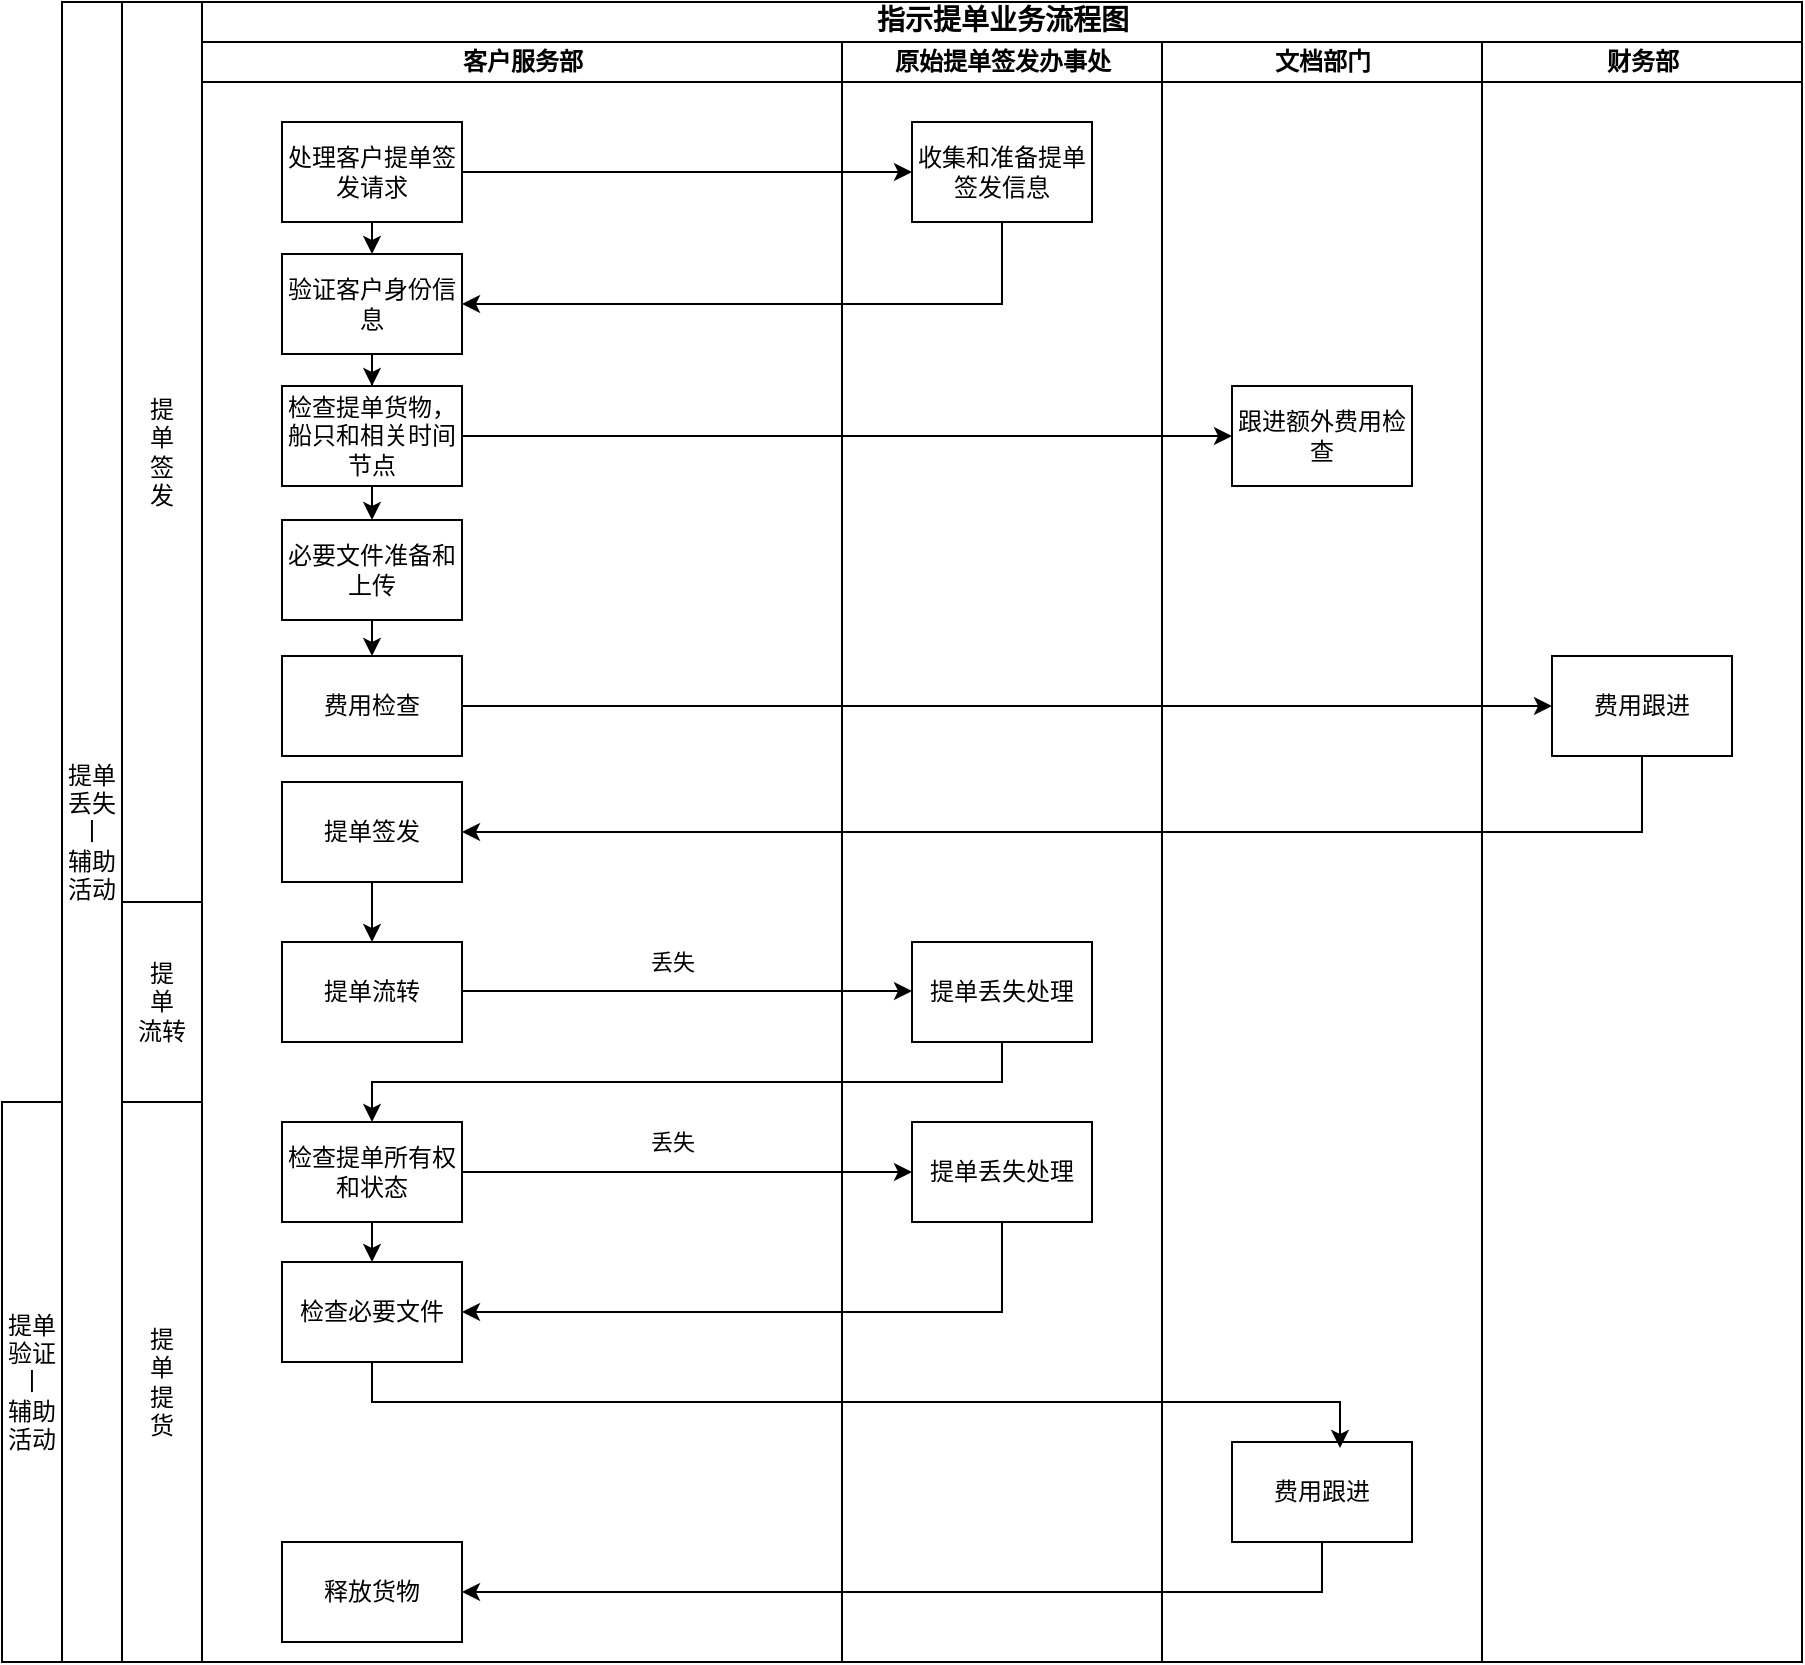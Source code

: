 <mxfile version="22.1.5" type="github">
  <diagram name="Page-1" id="74e2e168-ea6b-b213-b513-2b3c1d86103e">
    <mxGraphModel dx="1674" dy="758" grid="1" gridSize="10" guides="1" tooltips="1" connect="1" arrows="1" fold="1" page="1" pageScale="1" pageWidth="1100" pageHeight="850" background="none" math="0" shadow="0">
      <root>
        <mxCell id="0" />
        <mxCell id="1" parent="0" />
        <mxCell id="77e6c97f196da883-1" value="&lt;font style=&quot;font-size: 14px;&quot;&gt;指示提单业务流程图&lt;/font&gt;" style="swimlane;html=1;childLayout=stackLayout;startSize=20;rounded=0;shadow=0;labelBackgroundColor=none;strokeWidth=1;fontFamily=Verdana;fontSize=8;align=center;" parent="1" vertex="1">
          <mxGeometry x="140" y="40" width="800" height="830" as="geometry" />
        </mxCell>
        <mxCell id="77e6c97f196da883-2" value="客户服务部" style="swimlane;html=1;startSize=20;" parent="77e6c97f196da883-1" vertex="1">
          <mxGeometry y="20" width="320" height="810" as="geometry" />
        </mxCell>
        <mxCell id="OBNNiQf-UC6Pk9q9LJvw-6" style="edgeStyle=orthogonalEdgeStyle;rounded=0;orthogonalLoop=1;jettySize=auto;html=1;exitX=0.5;exitY=1;exitDx=0;exitDy=0;entryX=0.5;entryY=0;entryDx=0;entryDy=0;" parent="77e6c97f196da883-2" source="OBNNiQf-UC6Pk9q9LJvw-1" target="OBNNiQf-UC6Pk9q9LJvw-5" edge="1">
          <mxGeometry relative="1" as="geometry" />
        </mxCell>
        <mxCell id="OBNNiQf-UC6Pk9q9LJvw-1" value="处理客户提单签发请求" style="rounded=0;whiteSpace=wrap;html=1;" parent="77e6c97f196da883-2" vertex="1">
          <mxGeometry x="40" y="40" width="90" height="50" as="geometry" />
        </mxCell>
        <mxCell id="OBNNiQf-UC6Pk9q9LJvw-9" style="edgeStyle=orthogonalEdgeStyle;rounded=0;orthogonalLoop=1;jettySize=auto;html=1;exitX=0.5;exitY=1;exitDx=0;exitDy=0;" parent="77e6c97f196da883-2" source="OBNNiQf-UC6Pk9q9LJvw-5" target="OBNNiQf-UC6Pk9q9LJvw-8" edge="1">
          <mxGeometry relative="1" as="geometry" />
        </mxCell>
        <mxCell id="OBNNiQf-UC6Pk9q9LJvw-5" value="验证客户身份信息" style="rounded=0;whiteSpace=wrap;html=1;" parent="77e6c97f196da883-2" vertex="1">
          <mxGeometry x="40" y="106" width="90" height="50" as="geometry" />
        </mxCell>
        <mxCell id="OBNNiQf-UC6Pk9q9LJvw-13" style="edgeStyle=orthogonalEdgeStyle;rounded=0;orthogonalLoop=1;jettySize=auto;html=1;exitX=0.5;exitY=1;exitDx=0;exitDy=0;entryX=0.5;entryY=0;entryDx=0;entryDy=0;" parent="77e6c97f196da883-2" source="OBNNiQf-UC6Pk9q9LJvw-8" target="OBNNiQf-UC6Pk9q9LJvw-12" edge="1">
          <mxGeometry relative="1" as="geometry" />
        </mxCell>
        <mxCell id="OBNNiQf-UC6Pk9q9LJvw-8" value="检查提单货物，船只和相关时间节点" style="rounded=0;whiteSpace=wrap;html=1;" parent="77e6c97f196da883-2" vertex="1">
          <mxGeometry x="40" y="172" width="90" height="50" as="geometry" />
        </mxCell>
        <mxCell id="OBNNiQf-UC6Pk9q9LJvw-15" style="edgeStyle=orthogonalEdgeStyle;rounded=0;orthogonalLoop=1;jettySize=auto;html=1;exitX=0.5;exitY=1;exitDx=0;exitDy=0;entryX=0.5;entryY=0;entryDx=0;entryDy=0;" parent="77e6c97f196da883-2" source="OBNNiQf-UC6Pk9q9LJvw-12" target="OBNNiQf-UC6Pk9q9LJvw-14" edge="1">
          <mxGeometry relative="1" as="geometry" />
        </mxCell>
        <mxCell id="OBNNiQf-UC6Pk9q9LJvw-12" value="必要文件准备和上传" style="rounded=0;whiteSpace=wrap;html=1;" parent="77e6c97f196da883-2" vertex="1">
          <mxGeometry x="40" y="239" width="90" height="50" as="geometry" />
        </mxCell>
        <mxCell id="OBNNiQf-UC6Pk9q9LJvw-14" value="费用检查" style="rounded=0;whiteSpace=wrap;html=1;" parent="77e6c97f196da883-2" vertex="1">
          <mxGeometry x="40" y="307" width="90" height="50" as="geometry" />
        </mxCell>
        <mxCell id="862FB2KyWgNHRLXfu8CQ-4" style="edgeStyle=orthogonalEdgeStyle;rounded=0;orthogonalLoop=1;jettySize=auto;html=1;exitX=0.5;exitY=1;exitDx=0;exitDy=0;entryX=0.5;entryY=0;entryDx=0;entryDy=0;" edge="1" parent="77e6c97f196da883-2" source="OBNNiQf-UC6Pk9q9LJvw-18" target="862FB2KyWgNHRLXfu8CQ-3">
          <mxGeometry relative="1" as="geometry" />
        </mxCell>
        <mxCell id="OBNNiQf-UC6Pk9q9LJvw-18" value="提单签发" style="rounded=0;whiteSpace=wrap;html=1;" parent="77e6c97f196da883-2" vertex="1">
          <mxGeometry x="40" y="370" width="90" height="50" as="geometry" />
        </mxCell>
        <mxCell id="6bvnDMSqNQKq__3f3zK5-8" style="edgeStyle=orthogonalEdgeStyle;rounded=0;orthogonalLoop=1;jettySize=auto;html=1;exitX=0.5;exitY=1;exitDx=0;exitDy=0;entryX=0.5;entryY=0;entryDx=0;entryDy=0;" parent="77e6c97f196da883-2" source="OBNNiQf-UC6Pk9q9LJvw-20" target="6bvnDMSqNQKq__3f3zK5-6" edge="1">
          <mxGeometry relative="1" as="geometry" />
        </mxCell>
        <mxCell id="OBNNiQf-UC6Pk9q9LJvw-20" value="检查提单所有权和状态" style="rounded=0;whiteSpace=wrap;html=1;" parent="77e6c97f196da883-2" vertex="1">
          <mxGeometry x="40" y="540" width="90" height="50" as="geometry" />
        </mxCell>
        <mxCell id="6bvnDMSqNQKq__3f3zK5-6" value="检查必要文件" style="rounded=0;whiteSpace=wrap;html=1;" parent="77e6c97f196da883-2" vertex="1">
          <mxGeometry x="40" y="610" width="90" height="50" as="geometry" />
        </mxCell>
        <mxCell id="6bvnDMSqNQKq__3f3zK5-14" value="释放货物" style="rounded=0;whiteSpace=wrap;html=1;" parent="77e6c97f196da883-2" vertex="1">
          <mxGeometry x="40" y="750" width="90" height="50" as="geometry" />
        </mxCell>
        <mxCell id="862FB2KyWgNHRLXfu8CQ-3" value="提单流转" style="rounded=0;whiteSpace=wrap;html=1;" vertex="1" parent="77e6c97f196da883-2">
          <mxGeometry x="40" y="450" width="90" height="50" as="geometry" />
        </mxCell>
        <mxCell id="862FB2KyWgNHRLXfu8CQ-8" style="edgeStyle=orthogonalEdgeStyle;rounded=0;orthogonalLoop=1;jettySize=auto;html=1;exitX=1;exitY=0.5;exitDx=0;exitDy=0;entryX=0;entryY=0.5;entryDx=0;entryDy=0;" edge="1" parent="77e6c97f196da883-2">
          <mxGeometry relative="1" as="geometry">
            <mxPoint x="130" y="474.5" as="sourcePoint" />
            <mxPoint x="355" y="474.5" as="targetPoint" />
          </mxGeometry>
        </mxCell>
        <mxCell id="862FB2KyWgNHRLXfu8CQ-9" value="丢失" style="edgeLabel;html=1;align=center;verticalAlign=middle;resizable=0;points=[];" vertex="1" connectable="0" parent="862FB2KyWgNHRLXfu8CQ-8">
          <mxGeometry x="-0.073" relative="1" as="geometry">
            <mxPoint y="-15" as="offset" />
          </mxGeometry>
        </mxCell>
        <mxCell id="77e6c97f196da883-3" value="原始提单签发办事处" style="swimlane;html=1;startSize=20;" parent="77e6c97f196da883-1" vertex="1">
          <mxGeometry x="320" y="20" width="160" height="810" as="geometry" />
        </mxCell>
        <mxCell id="OBNNiQf-UC6Pk9q9LJvw-2" value="收集和准备提单签发信息" style="rounded=0;whiteSpace=wrap;html=1;" parent="77e6c97f196da883-3" vertex="1">
          <mxGeometry x="35" y="40" width="90" height="50" as="geometry" />
        </mxCell>
        <mxCell id="862FB2KyWgNHRLXfu8CQ-10" value="提单丢失处理" style="rounded=0;whiteSpace=wrap;html=1;" vertex="1" parent="77e6c97f196da883-3">
          <mxGeometry x="35" y="450" width="90" height="50" as="geometry" />
        </mxCell>
        <mxCell id="6bvnDMSqNQKq__3f3zK5-9" value="提单丢失处理" style="rounded=0;whiteSpace=wrap;html=1;" parent="77e6c97f196da883-3" vertex="1">
          <mxGeometry x="35" y="540" width="90" height="50" as="geometry" />
        </mxCell>
        <mxCell id="77e6c97f196da883-4" value="文档部门" style="swimlane;html=1;startSize=20;" parent="77e6c97f196da883-1" vertex="1">
          <mxGeometry x="480" y="20" width="160" height="810" as="geometry" />
        </mxCell>
        <mxCell id="OBNNiQf-UC6Pk9q9LJvw-10" value="跟进额外费用检查" style="rounded=0;whiteSpace=wrap;html=1;" parent="77e6c97f196da883-4" vertex="1">
          <mxGeometry x="35" y="172" width="90" height="50" as="geometry" />
        </mxCell>
        <mxCell id="6bvnDMSqNQKq__3f3zK5-12" value="费用跟进" style="rounded=0;whiteSpace=wrap;html=1;" parent="77e6c97f196da883-4" vertex="1">
          <mxGeometry x="35" y="700" width="90" height="50" as="geometry" />
        </mxCell>
        <mxCell id="77e6c97f196da883-5" value="财务部" style="swimlane;html=1;startSize=20;" parent="77e6c97f196da883-1" vertex="1">
          <mxGeometry x="640" y="20" width="160" height="810" as="geometry" />
        </mxCell>
        <mxCell id="OBNNiQf-UC6Pk9q9LJvw-16" value="费用跟进" style="rounded=0;whiteSpace=wrap;html=1;" parent="77e6c97f196da883-5" vertex="1">
          <mxGeometry x="35" y="307" width="90" height="50" as="geometry" />
        </mxCell>
        <mxCell id="OBNNiQf-UC6Pk9q9LJvw-3" style="edgeStyle=orthogonalEdgeStyle;rounded=0;orthogonalLoop=1;jettySize=auto;html=1;exitX=1;exitY=0.5;exitDx=0;exitDy=0;entryX=0;entryY=0.5;entryDx=0;entryDy=0;" parent="77e6c97f196da883-1" source="OBNNiQf-UC6Pk9q9LJvw-1" target="OBNNiQf-UC6Pk9q9LJvw-2" edge="1">
          <mxGeometry relative="1" as="geometry" />
        </mxCell>
        <mxCell id="OBNNiQf-UC6Pk9q9LJvw-7" style="edgeStyle=orthogonalEdgeStyle;rounded=0;orthogonalLoop=1;jettySize=auto;html=1;exitX=0.5;exitY=1;exitDx=0;exitDy=0;entryX=1;entryY=0.5;entryDx=0;entryDy=0;" parent="77e6c97f196da883-1" source="OBNNiQf-UC6Pk9q9LJvw-2" target="OBNNiQf-UC6Pk9q9LJvw-5" edge="1">
          <mxGeometry relative="1" as="geometry" />
        </mxCell>
        <mxCell id="OBNNiQf-UC6Pk9q9LJvw-11" style="edgeStyle=orthogonalEdgeStyle;rounded=0;orthogonalLoop=1;jettySize=auto;html=1;exitX=1;exitY=0.5;exitDx=0;exitDy=0;entryX=0;entryY=0.5;entryDx=0;entryDy=0;" parent="77e6c97f196da883-1" source="OBNNiQf-UC6Pk9q9LJvw-8" target="OBNNiQf-UC6Pk9q9LJvw-10" edge="1">
          <mxGeometry relative="1" as="geometry" />
        </mxCell>
        <mxCell id="OBNNiQf-UC6Pk9q9LJvw-17" style="edgeStyle=orthogonalEdgeStyle;rounded=0;orthogonalLoop=1;jettySize=auto;html=1;exitX=1;exitY=0.5;exitDx=0;exitDy=0;entryX=0;entryY=0.5;entryDx=0;entryDy=0;" parent="77e6c97f196da883-1" source="OBNNiQf-UC6Pk9q9LJvw-14" target="OBNNiQf-UC6Pk9q9LJvw-16" edge="1">
          <mxGeometry relative="1" as="geometry" />
        </mxCell>
        <mxCell id="OBNNiQf-UC6Pk9q9LJvw-19" style="edgeStyle=orthogonalEdgeStyle;rounded=0;orthogonalLoop=1;jettySize=auto;html=1;exitX=0.5;exitY=1;exitDx=0;exitDy=0;entryX=1;entryY=0.5;entryDx=0;entryDy=0;" parent="77e6c97f196da883-1" source="OBNNiQf-UC6Pk9q9LJvw-16" target="OBNNiQf-UC6Pk9q9LJvw-18" edge="1">
          <mxGeometry relative="1" as="geometry" />
        </mxCell>
        <mxCell id="6bvnDMSqNQKq__3f3zK5-15" style="edgeStyle=orthogonalEdgeStyle;rounded=0;orthogonalLoop=1;jettySize=auto;html=1;exitX=0.5;exitY=1;exitDx=0;exitDy=0;entryX=1;entryY=0.5;entryDx=0;entryDy=0;" parent="77e6c97f196da883-1" source="6bvnDMSqNQKq__3f3zK5-12" target="6bvnDMSqNQKq__3f3zK5-14" edge="1">
          <mxGeometry relative="1" as="geometry" />
        </mxCell>
        <mxCell id="862FB2KyWgNHRLXfu8CQ-7" style="edgeStyle=orthogonalEdgeStyle;rounded=0;orthogonalLoop=1;jettySize=auto;html=1;exitX=0.5;exitY=1;exitDx=0;exitDy=0;entryX=0.6;entryY=0.06;entryDx=0;entryDy=0;entryPerimeter=0;" edge="1" parent="77e6c97f196da883-1" source="6bvnDMSqNQKq__3f3zK5-6" target="6bvnDMSqNQKq__3f3zK5-12">
          <mxGeometry relative="1" as="geometry" />
        </mxCell>
        <mxCell id="862FB2KyWgNHRLXfu8CQ-11" style="edgeStyle=orthogonalEdgeStyle;rounded=0;orthogonalLoop=1;jettySize=auto;html=1;exitX=0.5;exitY=1;exitDx=0;exitDy=0;entryX=0.5;entryY=0;entryDx=0;entryDy=0;" edge="1" parent="77e6c97f196da883-1" source="862FB2KyWgNHRLXfu8CQ-10" target="OBNNiQf-UC6Pk9q9LJvw-20">
          <mxGeometry relative="1" as="geometry" />
        </mxCell>
        <mxCell id="6bvnDMSqNQKq__3f3zK5-10" style="edgeStyle=orthogonalEdgeStyle;rounded=0;orthogonalLoop=1;jettySize=auto;html=1;exitX=1;exitY=0.5;exitDx=0;exitDy=0;entryX=0;entryY=0.5;entryDx=0;entryDy=0;" parent="77e6c97f196da883-1" source="OBNNiQf-UC6Pk9q9LJvw-20" target="6bvnDMSqNQKq__3f3zK5-9" edge="1">
          <mxGeometry relative="1" as="geometry" />
        </mxCell>
        <mxCell id="6bvnDMSqNQKq__3f3zK5-11" value="丢失" style="edgeLabel;html=1;align=center;verticalAlign=middle;resizable=0;points=[];" parent="6bvnDMSqNQKq__3f3zK5-10" vertex="1" connectable="0">
          <mxGeometry x="-0.073" relative="1" as="geometry">
            <mxPoint y="-15" as="offset" />
          </mxGeometry>
        </mxCell>
        <mxCell id="862FB2KyWgNHRLXfu8CQ-6" style="edgeStyle=orthogonalEdgeStyle;rounded=0;orthogonalLoop=1;jettySize=auto;html=1;exitX=0.5;exitY=1;exitDx=0;exitDy=0;entryX=1;entryY=0.5;entryDx=0;entryDy=0;" edge="1" parent="77e6c97f196da883-1" source="6bvnDMSqNQKq__3f3zK5-9" target="6bvnDMSqNQKq__3f3zK5-6">
          <mxGeometry relative="1" as="geometry" />
        </mxCell>
        <mxCell id="6bvnDMSqNQKq__3f3zK5-2" value="提&lt;br&gt;单&lt;br&gt;签&lt;br&gt;发" style="rounded=0;whiteSpace=wrap;html=1;" parent="1" vertex="1">
          <mxGeometry x="100" y="40" width="40" height="450" as="geometry" />
        </mxCell>
        <mxCell id="6bvnDMSqNQKq__3f3zK5-4" value="提&lt;br&gt;单&lt;br&gt;提&lt;br&gt;货" style="rounded=0;whiteSpace=wrap;html=1;" parent="1" vertex="1">
          <mxGeometry x="100" y="590" width="40" height="280" as="geometry" />
        </mxCell>
        <mxCell id="6bvnDMSqNQKq__3f3zK5-7" value="提单丢失&lt;br&gt;丨&lt;br&gt;辅助活动" style="rounded=0;whiteSpace=wrap;html=1;" parent="1" vertex="1">
          <mxGeometry x="70" y="40" width="30" height="830" as="geometry" />
        </mxCell>
        <mxCell id="6bvnDMSqNQKq__3f3zK5-16" value="提单验证&lt;br&gt;丨&lt;br&gt;辅助活动" style="rounded=0;whiteSpace=wrap;html=1;" parent="1" vertex="1">
          <mxGeometry x="40" y="590" width="30" height="280" as="geometry" />
        </mxCell>
        <mxCell id="862FB2KyWgNHRLXfu8CQ-2" value="提&lt;br&gt;单&lt;br&gt;流转" style="rounded=0;whiteSpace=wrap;html=1;" vertex="1" parent="1">
          <mxGeometry x="100" y="490" width="40" height="100" as="geometry" />
        </mxCell>
      </root>
    </mxGraphModel>
  </diagram>
</mxfile>
